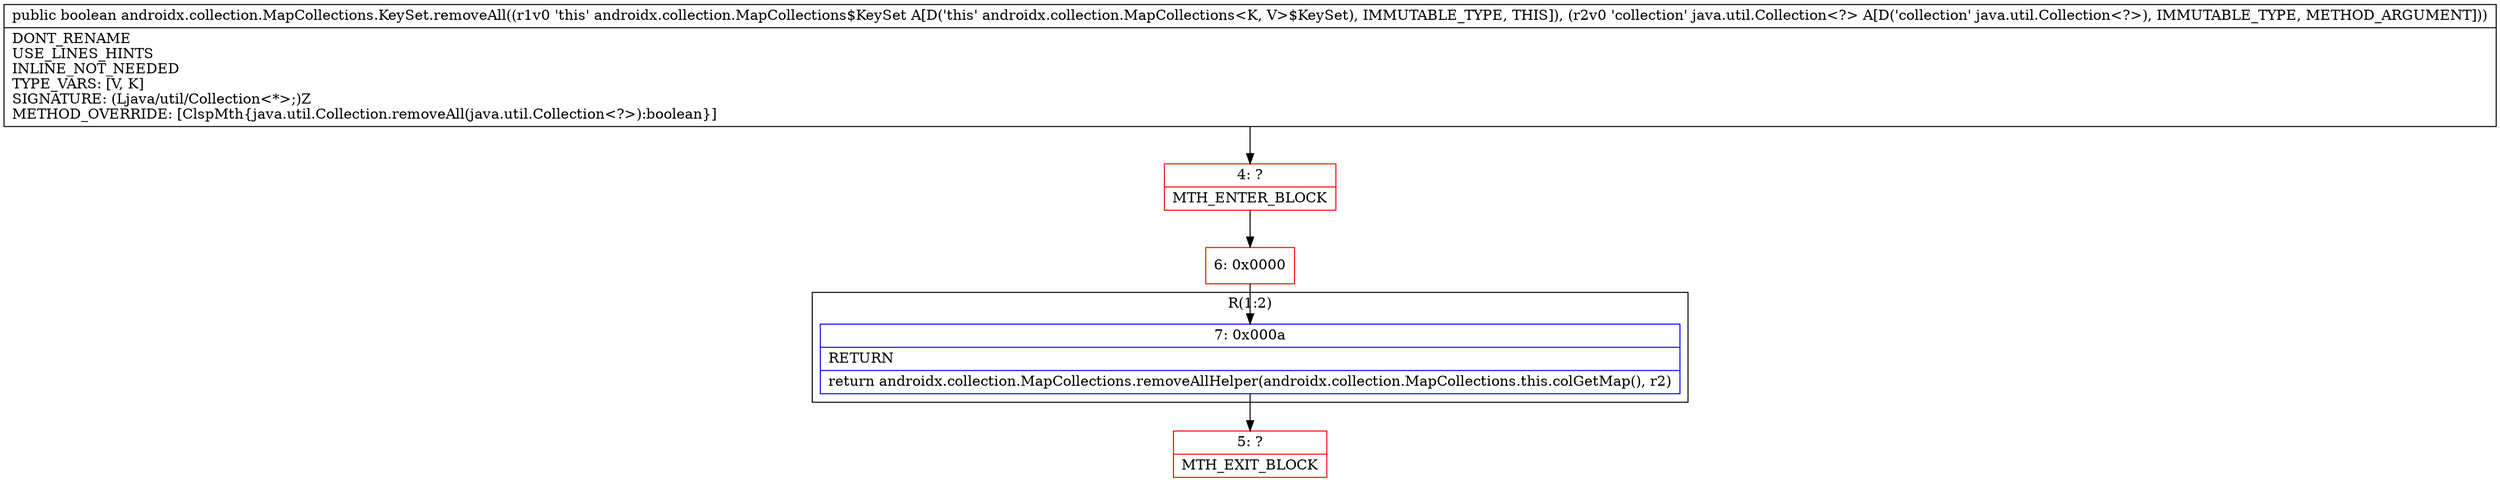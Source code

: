 digraph "CFG forandroidx.collection.MapCollections.KeySet.removeAll(Ljava\/util\/Collection;)Z" {
subgraph cluster_Region_610691090 {
label = "R(1:2)";
node [shape=record,color=blue];
Node_7 [shape=record,label="{7\:\ 0x000a|RETURN\l|return androidx.collection.MapCollections.removeAllHelper(androidx.collection.MapCollections.this.colGetMap(), r2)\l}"];
}
Node_4 [shape=record,color=red,label="{4\:\ ?|MTH_ENTER_BLOCK\l}"];
Node_6 [shape=record,color=red,label="{6\:\ 0x0000}"];
Node_5 [shape=record,color=red,label="{5\:\ ?|MTH_EXIT_BLOCK\l}"];
MethodNode[shape=record,label="{public boolean androidx.collection.MapCollections.KeySet.removeAll((r1v0 'this' androidx.collection.MapCollections$KeySet A[D('this' androidx.collection.MapCollections\<K, V\>$KeySet), IMMUTABLE_TYPE, THIS]), (r2v0 'collection' java.util.Collection\<?\> A[D('collection' java.util.Collection\<?\>), IMMUTABLE_TYPE, METHOD_ARGUMENT]))  | DONT_RENAME\lUSE_LINES_HINTS\lINLINE_NOT_NEEDED\lTYPE_VARS: [V, K]\lSIGNATURE: (Ljava\/util\/Collection\<*\>;)Z\lMETHOD_OVERRIDE: [ClspMth\{java.util.Collection.removeAll(java.util.Collection\<?\>):boolean\}]\l}"];
MethodNode -> Node_4;Node_7 -> Node_5;
Node_4 -> Node_6;
Node_6 -> Node_7;
}

